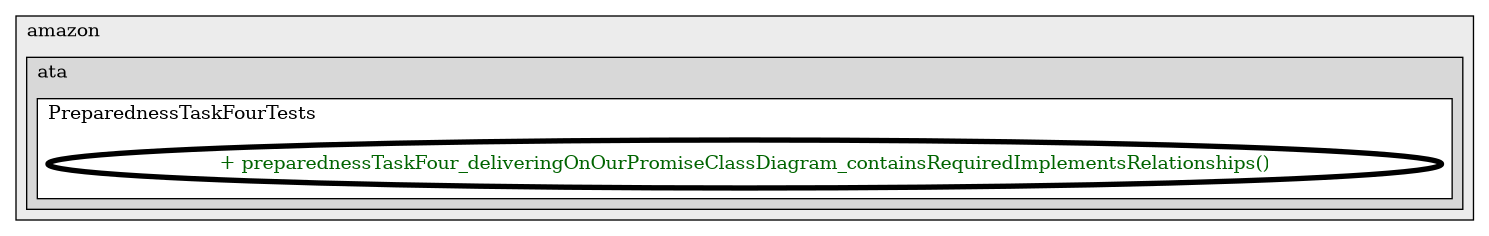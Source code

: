 @startuml

/' diagram meta data start
config=CallConfiguration;
{
  "rootMethod": "com.amazon.ata.deliveringonourpromise.TCTtest.taskcompletion.preparedness.task4.PreparednessTaskFourTests#preparednessTaskFour_deliveringOnOurPromiseClassDiagram_containsRequiredImplementsRelationships(String,String)",
  "projectClassification": {
    "searchMode": "OpenProject", // OpenProject, AllProjects
    "includedProjects": "",
    "pathEndKeywords": "*.impl",
    "isClientPath": "",
    "isClientName": "",
    "isTestPath": "",
    "isTestName": "",
    "isMappingPath": "",
    "isMappingName": "",
    "isDataAccessPath": "",
    "isDataAccessName": "",
    "isDataStructurePath": "",
    "isDataStructureName": "",
    "isInterfaceStructuresPath": "",
    "isInterfaceStructuresName": "",
    "isEntryPointPath": "",
    "isEntryPointName": ""
  },
  "graphRestriction": {
    "classPackageExcludeFilter": "",
    "classPackageIncludeFilter": "",
    "classNameExcludeFilter": "",
    "classNameIncludeFilter": "",
    "methodNameExcludeFilter": "",
    "methodNameIncludeFilter": "",
    "removeByInheritance": "", // inheritance/annotation based filtering is done in a second step
    "removeByAnnotation": "",
    "removeByClassPackage": "", // cleanup the graph after inheritance/annotation based filtering is done
    "removeByClassName": "",
    "cutMappings": false,
    "cutEnum": true,
    "cutTests": true,
    "cutClient": true,
    "cutDataAccess": true,
    "cutInterfaceStructures": true,
    "cutDataStructures": true,
    "cutGetterAndSetter": true,
    "cutConstructors": true
  },
  "graphTraversal": {
    "forwardDepth": 3,
    "backwardDepth": 3,
    "classPackageExcludeFilter": "",
    "classPackageIncludeFilter": "",
    "classNameExcludeFilter": "",
    "classNameIncludeFilter": "",
    "methodNameExcludeFilter": "",
    "methodNameIncludeFilter": "",
    "hideMappings": false,
    "hideDataStructures": false,
    "hidePrivateMethods": true,
    "hideInterfaceCalls": true, // indirection: implementation -> interface (is hidden) -> implementation
    "onlyShowApplicationEntryPoints": false // root node is included
  },
  "details": {
    "aggregation": "GroupByClass", // ByClass, GroupByClass, None
    "showMethodParametersTypes": false,
    "showMethodParametersNames": false,
    "showMethodReturnType": false,
    "showPackageLevels": 2,
    "showCallOrder": false,
    "edgeMode": "MethodsOnly", // TypesOnly, MethodsOnly, TypesAndMethods, MethodsAndDirectTypeUsage
    "showDetailedClassStructure": false
  },
  "rootClass": "com.amazon.ata.deliveringonourpromise.TCTtest.taskcompletion.preparedness.task4.PreparednessTaskFourTests"
}
diagram meta data end '/



digraph g {
    rankdir="LR"
    splines=polyline
    

'nodes 
subgraph cluster_1414265340 { 
   	label=amazon
	labeljust=l
	fillcolor="#ececec"
	style=filled
   
   subgraph cluster_110086052 { 
   	label=ata
	labeljust=l
	fillcolor="#d8d8d8"
	style=filled
   
   subgraph cluster_2028844313 { 
   	label=PreparednessTaskFourTests
	labeljust=l
	fillcolor=white
	style=filled
   
   PreparednessTaskFourTests446443781XXXpreparednessTaskFour_deliveringOnOurPromiseClassDiagram_containsRequiredImplementsRelationships2013066710[
	label="+ preparednessTaskFour_deliveringOnOurPromiseClassDiagram_containsRequiredImplementsRelationships()"
	style=filled
	fillcolor=white
	tooltip="PreparednessTaskFourTests

null"
	penwidth=4
	fontcolor=darkgreen
];
} 
} 
} 

'edges    

    
}
@enduml